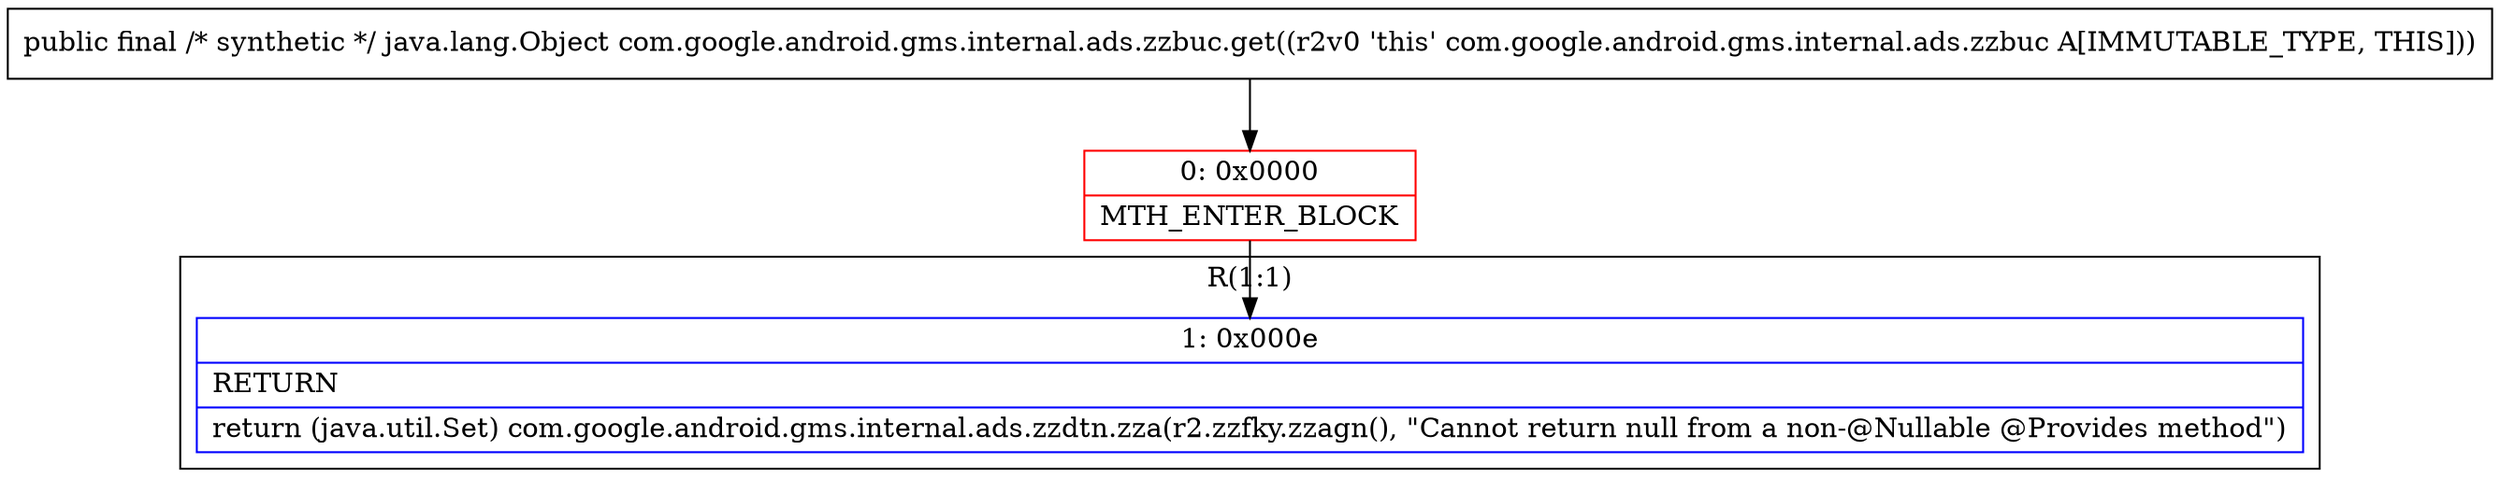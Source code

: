 digraph "CFG forcom.google.android.gms.internal.ads.zzbuc.get()Ljava\/lang\/Object;" {
subgraph cluster_Region_1394653466 {
label = "R(1:1)";
node [shape=record,color=blue];
Node_1 [shape=record,label="{1\:\ 0x000e|RETURN\l|return (java.util.Set) com.google.android.gms.internal.ads.zzdtn.zza(r2.zzfky.zzagn(), \"Cannot return null from a non\-@Nullable @Provides method\")\l}"];
}
Node_0 [shape=record,color=red,label="{0\:\ 0x0000|MTH_ENTER_BLOCK\l}"];
MethodNode[shape=record,label="{public final \/* synthetic *\/ java.lang.Object com.google.android.gms.internal.ads.zzbuc.get((r2v0 'this' com.google.android.gms.internal.ads.zzbuc A[IMMUTABLE_TYPE, THIS])) }"];
MethodNode -> Node_0;
Node_0 -> Node_1;
}

